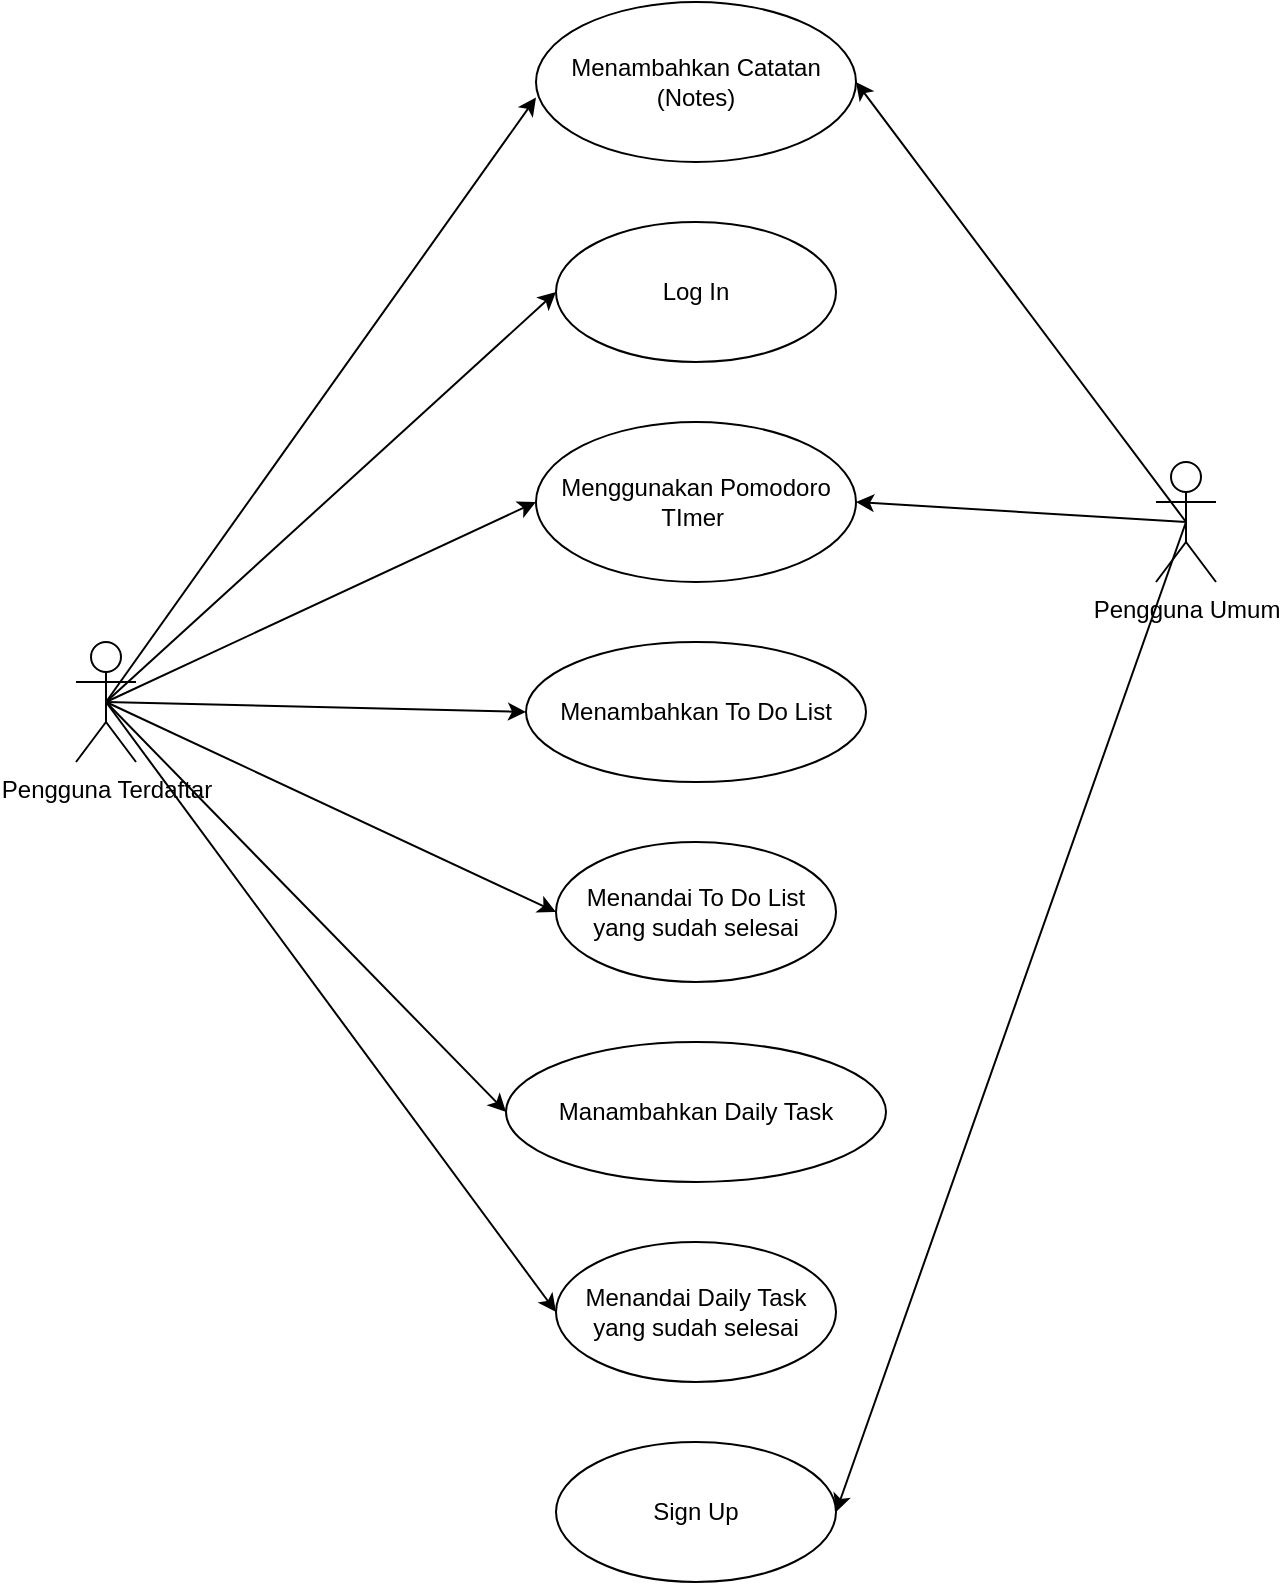 <mxfile version="21.7.4" type="github" pages="8">
  <diagram name="Use Case Diagram" id="CA8rXlLzBR1N75ngMTNw">
    <mxGraphModel dx="1400" dy="712" grid="1" gridSize="10" guides="1" tooltips="1" connect="1" arrows="1" fold="1" page="1" pageScale="1" pageWidth="850" pageHeight="1100" math="0" shadow="0">
      <root>
        <mxCell id="0" />
        <mxCell id="1" parent="0" />
        <mxCell id="46ojMaNhs_bDttrls1op-11" style="rounded=0;orthogonalLoop=1;jettySize=auto;html=1;exitX=0.5;exitY=0.5;exitDx=0;exitDy=0;exitPerimeter=0;entryX=0;entryY=0.597;entryDx=0;entryDy=0;entryPerimeter=0;" parent="1" source="WhOIRYd8Myi72qENVNbM-1" target="46ojMaNhs_bDttrls1op-10" edge="1">
          <mxGeometry relative="1" as="geometry" />
        </mxCell>
        <mxCell id="46ojMaNhs_bDttrls1op-12" style="edgeStyle=none;rounded=0;orthogonalLoop=1;jettySize=auto;html=1;exitX=0.5;exitY=0.5;exitDx=0;exitDy=0;exitPerimeter=0;entryX=0;entryY=0.5;entryDx=0;entryDy=0;" parent="1" source="WhOIRYd8Myi72qENVNbM-1" target="46ojMaNhs_bDttrls1op-3" edge="1">
          <mxGeometry relative="1" as="geometry" />
        </mxCell>
        <mxCell id="46ojMaNhs_bDttrls1op-13" style="edgeStyle=none;rounded=0;orthogonalLoop=1;jettySize=auto;html=1;exitX=0.5;exitY=0.5;exitDx=0;exitDy=0;exitPerimeter=0;entryX=0;entryY=0.5;entryDx=0;entryDy=0;" parent="1" source="WhOIRYd8Myi72qENVNbM-1" target="46ojMaNhs_bDttrls1op-5" edge="1">
          <mxGeometry relative="1" as="geometry" />
        </mxCell>
        <mxCell id="46ojMaNhs_bDttrls1op-14" style="edgeStyle=none;rounded=0;orthogonalLoop=1;jettySize=auto;html=1;exitX=0.5;exitY=0.5;exitDx=0;exitDy=0;exitPerimeter=0;entryX=0;entryY=0.5;entryDx=0;entryDy=0;" parent="1" source="WhOIRYd8Myi72qENVNbM-1" target="46ojMaNhs_bDttrls1op-6" edge="1">
          <mxGeometry relative="1" as="geometry" />
        </mxCell>
        <mxCell id="46ojMaNhs_bDttrls1op-15" style="edgeStyle=none;rounded=0;orthogonalLoop=1;jettySize=auto;html=1;exitX=0.5;exitY=0.5;exitDx=0;exitDy=0;exitPerimeter=0;entryX=0;entryY=0.5;entryDx=0;entryDy=0;" parent="1" source="WhOIRYd8Myi72qENVNbM-1" target="46ojMaNhs_bDttrls1op-7" edge="1">
          <mxGeometry relative="1" as="geometry" />
        </mxCell>
        <mxCell id="46ojMaNhs_bDttrls1op-16" style="edgeStyle=none;rounded=0;orthogonalLoop=1;jettySize=auto;html=1;exitX=0.5;exitY=0.5;exitDx=0;exitDy=0;exitPerimeter=0;entryX=0;entryY=0.5;entryDx=0;entryDy=0;" parent="1" source="WhOIRYd8Myi72qENVNbM-1" target="46ojMaNhs_bDttrls1op-8" edge="1">
          <mxGeometry relative="1" as="geometry" />
        </mxCell>
        <mxCell id="46ojMaNhs_bDttrls1op-17" style="edgeStyle=none;rounded=0;orthogonalLoop=1;jettySize=auto;html=1;exitX=0.5;exitY=0.5;exitDx=0;exitDy=0;exitPerimeter=0;entryX=0;entryY=0.5;entryDx=0;entryDy=0;" parent="1" source="WhOIRYd8Myi72qENVNbM-1" target="46ojMaNhs_bDttrls1op-9" edge="1">
          <mxGeometry relative="1" as="geometry" />
        </mxCell>
        <mxCell id="WhOIRYd8Myi72qENVNbM-1" value="Pengguna Terdaftar" style="shape=umlActor;verticalLabelPosition=bottom;verticalAlign=top;html=1;" parent="1" vertex="1">
          <mxGeometry x="140" y="390" width="30" height="60" as="geometry" />
        </mxCell>
        <mxCell id="46ojMaNhs_bDttrls1op-3" value="Log In" style="ellipse;whiteSpace=wrap;html=1;" parent="1" vertex="1">
          <mxGeometry x="380" y="180" width="140" height="70" as="geometry" />
        </mxCell>
        <mxCell id="46ojMaNhs_bDttrls1op-5" value="Menggunakan Pomodoro TImer&amp;nbsp;" style="ellipse;whiteSpace=wrap;html=1;" parent="1" vertex="1">
          <mxGeometry x="370" y="280" width="160" height="80" as="geometry" />
        </mxCell>
        <mxCell id="46ojMaNhs_bDttrls1op-6" value="Menambahkan To Do List" style="ellipse;whiteSpace=wrap;html=1;" parent="1" vertex="1">
          <mxGeometry x="365" y="390" width="170" height="70" as="geometry" />
        </mxCell>
        <mxCell id="46ojMaNhs_bDttrls1op-7" value="Menandai To Do List yang sudah selesai" style="ellipse;whiteSpace=wrap;html=1;" parent="1" vertex="1">
          <mxGeometry x="380" y="490" width="140" height="70" as="geometry" />
        </mxCell>
        <mxCell id="46ojMaNhs_bDttrls1op-8" value="Manambahkan Daily Task" style="ellipse;whiteSpace=wrap;html=1;" parent="1" vertex="1">
          <mxGeometry x="355" y="590" width="190" height="70" as="geometry" />
        </mxCell>
        <mxCell id="46ojMaNhs_bDttrls1op-9" value="Menandai Daily Task yang sudah selesai" style="ellipse;whiteSpace=wrap;html=1;" parent="1" vertex="1">
          <mxGeometry x="380" y="690" width="140" height="70" as="geometry" />
        </mxCell>
        <mxCell id="46ojMaNhs_bDttrls1op-10" value="Menambahkan Catatan (Notes)" style="ellipse;whiteSpace=wrap;html=1;" parent="1" vertex="1">
          <mxGeometry x="370" y="70" width="160" height="80" as="geometry" />
        </mxCell>
        <mxCell id="PasoQ2Tlaz0sQJsRziMK-1" style="edgeStyle=none;rounded=0;orthogonalLoop=1;jettySize=auto;html=1;exitX=0.5;exitY=0.5;exitDx=0;exitDy=0;exitPerimeter=0;entryX=1;entryY=0.5;entryDx=0;entryDy=0;" parent="1" source="46ojMaNhs_bDttrls1op-18" target="46ojMaNhs_bDttrls1op-10" edge="1">
          <mxGeometry relative="1" as="geometry" />
        </mxCell>
        <mxCell id="PasoQ2Tlaz0sQJsRziMK-2" style="edgeStyle=none;rounded=0;orthogonalLoop=1;jettySize=auto;html=1;exitX=0.5;exitY=0.5;exitDx=0;exitDy=0;exitPerimeter=0;entryX=1;entryY=0.5;entryDx=0;entryDy=0;" parent="1" source="46ojMaNhs_bDttrls1op-18" target="46ojMaNhs_bDttrls1op-5" edge="1">
          <mxGeometry relative="1" as="geometry" />
        </mxCell>
        <mxCell id="PasoQ2Tlaz0sQJsRziMK-4" style="edgeStyle=none;rounded=0;orthogonalLoop=1;jettySize=auto;html=1;exitX=0.5;exitY=0.5;exitDx=0;exitDy=0;exitPerimeter=0;entryX=1;entryY=0.5;entryDx=0;entryDy=0;" parent="1" source="46ojMaNhs_bDttrls1op-18" target="PasoQ2Tlaz0sQJsRziMK-3" edge="1">
          <mxGeometry relative="1" as="geometry" />
        </mxCell>
        <mxCell id="46ojMaNhs_bDttrls1op-18" value="Pengguna Umum" style="shape=umlActor;verticalLabelPosition=bottom;verticalAlign=top;html=1;" parent="1" vertex="1">
          <mxGeometry x="680" y="300" width="30" height="60" as="geometry" />
        </mxCell>
        <mxCell id="PasoQ2Tlaz0sQJsRziMK-3" value="Sign Up" style="ellipse;whiteSpace=wrap;html=1;" parent="1" vertex="1">
          <mxGeometry x="380" y="790" width="140" height="70" as="geometry" />
        </mxCell>
      </root>
    </mxGraphModel>
  </diagram>
  <diagram id="B8eUSBc0xksjE2IqFZsx" name="Log in activity">
    <mxGraphModel dx="880" dy="478" grid="1" gridSize="10" guides="1" tooltips="1" connect="1" arrows="1" fold="1" page="1" pageScale="1" pageWidth="1169" pageHeight="1654" math="0" shadow="0">
      <root>
        <mxCell id="0" />
        <mxCell id="1" parent="0" />
        <mxCell id="9n-KgHp3ZLZ8RtljM6KV-2" value="" style="ellipse;html=1;shape=startState;fillColor=#000000;strokeColor=#ff0000;" parent="1" vertex="1">
          <mxGeometry x="465" y="30" width="30" height="30" as="geometry" />
        </mxCell>
        <mxCell id="9n-KgHp3ZLZ8RtljM6KV-3" value="" style="edgeStyle=orthogonalEdgeStyle;html=1;verticalAlign=bottom;endArrow=open;endSize=8;strokeColor=#ff0000;rounded=0;" parent="1" source="9n-KgHp3ZLZ8RtljM6KV-2" edge="1">
          <mxGeometry relative="1" as="geometry">
            <mxPoint x="480" y="120" as="targetPoint" />
          </mxGeometry>
        </mxCell>
        <mxCell id="mEthhUMTS8AcM-unZ3Gr-1" value="User memasukan email dan password" style="rounded=1;whiteSpace=wrap;html=1;arcSize=40;fontColor=#000000;fillColor=#ffffc0;strokeColor=#ff0000;" parent="1" vertex="1">
          <mxGeometry x="420" y="130" width="120" height="40" as="geometry" />
        </mxCell>
        <mxCell id="mEthhUMTS8AcM-unZ3Gr-2" value="" style="edgeStyle=orthogonalEdgeStyle;html=1;verticalAlign=bottom;endArrow=open;endSize=8;strokeColor=#ff0000;rounded=0;" parent="1" source="mEthhUMTS8AcM-unZ3Gr-1" edge="1">
          <mxGeometry relative="1" as="geometry">
            <mxPoint x="480" y="230" as="targetPoint" />
          </mxGeometry>
        </mxCell>
        <mxCell id="mEthhUMTS8AcM-unZ3Gr-3" value="Email dan password sesuai" style="rhombus;whiteSpace=wrap;html=1;fontColor=#000000;fillColor=#ffffc0;strokeColor=#ff0000;fontSize=8;" parent="1" vertex="1">
          <mxGeometry x="420" y="230" width="120" height="70" as="geometry" />
        </mxCell>
        <mxCell id="mEthhUMTS8AcM-unZ3Gr-4" value="no" style="edgeStyle=orthogonalEdgeStyle;html=1;align=left;verticalAlign=bottom;endArrow=open;endSize=8;strokeColor=#ff0000;rounded=0;" parent="1" source="mEthhUMTS8AcM-unZ3Gr-3" edge="1">
          <mxGeometry x="-1" relative="1" as="geometry">
            <mxPoint x="640" y="265" as="targetPoint" />
          </mxGeometry>
        </mxCell>
        <mxCell id="mEthhUMTS8AcM-unZ3Gr-5" value="yes" style="edgeStyle=orthogonalEdgeStyle;html=1;align=left;verticalAlign=top;endArrow=open;endSize=8;strokeColor=#ff0000;rounded=0;" parent="1" source="mEthhUMTS8AcM-unZ3Gr-3" edge="1">
          <mxGeometry x="-1" relative="1" as="geometry">
            <mxPoint x="480" y="350" as="targetPoint" />
          </mxGeometry>
        </mxCell>
        <mxCell id="mEthhUMTS8AcM-unZ3Gr-6" value="Melanjutkan ke halaman utama aplikasi" style="rounded=1;whiteSpace=wrap;html=1;arcSize=40;fontColor=#000000;fillColor=#ffffc0;strokeColor=#ff0000;" parent="1" vertex="1">
          <mxGeometry x="420" y="350" width="120" height="50" as="geometry" />
        </mxCell>
        <mxCell id="mEthhUMTS8AcM-unZ3Gr-7" value="" style="edgeStyle=orthogonalEdgeStyle;html=1;verticalAlign=bottom;endArrow=open;endSize=8;strokeColor=#ff0000;rounded=0;" parent="1" source="mEthhUMTS8AcM-unZ3Gr-6" edge="1">
          <mxGeometry relative="1" as="geometry">
            <mxPoint x="480" y="460" as="targetPoint" />
          </mxGeometry>
        </mxCell>
        <mxCell id="mEthhUMTS8AcM-unZ3Gr-10" style="edgeStyle=orthogonalEdgeStyle;rounded=0;orthogonalLoop=1;jettySize=auto;html=1;entryX=1;entryY=0.5;entryDx=0;entryDy=0;fontColor=#FF3333;strokeColor=#FF3333;" parent="1" source="mEthhUMTS8AcM-unZ3Gr-8" target="mEthhUMTS8AcM-unZ3Gr-1" edge="1">
          <mxGeometry relative="1" as="geometry">
            <Array as="points">
              <mxPoint x="700" y="150" />
            </Array>
          </mxGeometry>
        </mxCell>
        <mxCell id="mEthhUMTS8AcM-unZ3Gr-8" value="Peringatan email/password salah" style="rounded=1;whiteSpace=wrap;html=1;arcSize=40;fontColor=#000000;fillColor=#ffffc0;strokeColor=#ff0000;" parent="1" vertex="1">
          <mxGeometry x="640" y="250" width="120" height="40" as="geometry" />
        </mxCell>
        <mxCell id="mEthhUMTS8AcM-unZ3Gr-11" value="" style="ellipse;html=1;shape=endState;fillColor=#000000;strokeColor=#ff0000;" parent="1" vertex="1">
          <mxGeometry x="465" y="460" width="30" height="30" as="geometry" />
        </mxCell>
      </root>
    </mxGraphModel>
  </diagram>
  <diagram id="S6cJuykVZ7WZbfpyEAot" name="Sign up activity">
    <mxGraphModel grid="1" page="1" gridSize="10" guides="1" tooltips="1" connect="1" arrows="1" fold="1" pageScale="1" pageWidth="850" pageHeight="1100" math="0" shadow="0">
      <root>
        <mxCell id="0" />
        <mxCell id="1" parent="0" />
        <mxCell id="FPXTR80lJFEM-YapJZ1P-3" style="edgeStyle=orthogonalEdgeStyle;rounded=0;orthogonalLoop=1;jettySize=auto;html=1;entryX=0.498;entryY=-0.057;entryDx=0;entryDy=0;entryPerimeter=0;strokeColor=#FF3333;" parent="1" source="UuWn1y56LVak5Y9cj0hP-1" target="UuWn1y56LVak5Y9cj0hP-3" edge="1">
          <mxGeometry relative="1" as="geometry" />
        </mxCell>
        <mxCell id="UuWn1y56LVak5Y9cj0hP-1" value="" style="ellipse;html=1;shape=startState;fillColor=#000000;strokeColor=#ff0000;" parent="1" vertex="1">
          <mxGeometry x="325" y="30" width="30" height="30" as="geometry" />
        </mxCell>
        <mxCell id="UuWn1y56LVak5Y9cj0hP-3" value="User memasukan nama, email dan membuat password" style="rounded=1;whiteSpace=wrap;html=1;arcSize=40;fontColor=#000000;fillColor=#ffffc0;strokeColor=#ff0000;" parent="1" vertex="1">
          <mxGeometry x="280" y="120" width="120" height="50" as="geometry" />
        </mxCell>
        <mxCell id="UuWn1y56LVak5Y9cj0hP-4" value="" style="edgeStyle=orthogonalEdgeStyle;html=1;verticalAlign=bottom;endArrow=open;endSize=8;strokeColor=#ff0000;rounded=0;" parent="1" source="UuWn1y56LVak5Y9cj0hP-3" edge="1">
          <mxGeometry relative="1" as="geometry">
            <mxPoint x="340" y="220" as="targetPoint" />
          </mxGeometry>
        </mxCell>
        <mxCell id="UuWn1y56LVak5Y9cj0hP-12" value="" style="ellipse;html=1;shape=endState;fillColor=#000000;strokeColor=#ff0000;" parent="1" vertex="1">
          <mxGeometry x="325" y="530" width="30" height="30" as="geometry" />
        </mxCell>
        <mxCell id="8dzGQqZicJsaZpUDtyQf-1" value="User memasukan ulang password" style="rounded=1;whiteSpace=wrap;html=1;arcSize=40;fontColor=#000000;fillColor=#ffffc0;strokeColor=#ff0000;" parent="1" vertex="1">
          <mxGeometry x="280" y="220" width="120" height="50" as="geometry" />
        </mxCell>
        <mxCell id="8dzGQqZicJsaZpUDtyQf-2" value="" style="edgeStyle=orthogonalEdgeStyle;html=1;verticalAlign=bottom;endArrow=open;endSize=8;strokeColor=#ff0000;rounded=0;" parent="1" source="8dzGQqZicJsaZpUDtyQf-1" edge="1">
          <mxGeometry relative="1" as="geometry">
            <mxPoint x="340" y="330" as="targetPoint" />
          </mxGeometry>
        </mxCell>
        <mxCell id="8dzGQqZicJsaZpUDtyQf-3" value="Password sudah sesuai" style="rhombus;whiteSpace=wrap;html=1;fontColor=#000000;fillColor=#ffffc0;strokeColor=#ff0000;verticalAlign=middle;" parent="1" vertex="1">
          <mxGeometry x="280" y="300" width="120" height="100" as="geometry" />
        </mxCell>
        <mxCell id="8dzGQqZicJsaZpUDtyQf-4" value="no" style="edgeStyle=orthogonalEdgeStyle;html=1;align=left;verticalAlign=bottom;endArrow=open;endSize=8;strokeColor=#ff0000;rounded=0;" parent="1" source="8dzGQqZicJsaZpUDtyQf-3" edge="1">
          <mxGeometry x="-1" relative="1" as="geometry">
            <mxPoint x="460" y="350" as="targetPoint" />
          </mxGeometry>
        </mxCell>
        <mxCell id="8dzGQqZicJsaZpUDtyQf-5" value="yes" style="edgeStyle=orthogonalEdgeStyle;html=1;align=left;verticalAlign=top;endArrow=open;endSize=8;strokeColor=#ff0000;rounded=0;" parent="1" source="8dzGQqZicJsaZpUDtyQf-3" edge="1">
          <mxGeometry x="-1" relative="1" as="geometry">
            <mxPoint x="340" y="440" as="targetPoint" />
          </mxGeometry>
        </mxCell>
        <mxCell id="qSpbmsfnMOOfgXmbesZN-1" style="edgeStyle=orthogonalEdgeStyle;rounded=0;orthogonalLoop=1;jettySize=auto;html=1;entryX=1;entryY=0.5;entryDx=0;entryDy=0;strokeColor=#FF3333;" parent="1" source="8dzGQqZicJsaZpUDtyQf-6" target="8dzGQqZicJsaZpUDtyQf-1" edge="1">
          <mxGeometry relative="1" as="geometry">
            <Array as="points">
              <mxPoint x="520" y="245" />
            </Array>
          </mxGeometry>
        </mxCell>
        <mxCell id="8dzGQqZicJsaZpUDtyQf-6" value="Peringatan password tidak sama&amp;nbsp;" style="rounded=1;whiteSpace=wrap;html=1;arcSize=40;fontColor=#000000;fillColor=#ffffc0;strokeColor=#ff0000;" parent="1" vertex="1">
          <mxGeometry x="460" y="330" width="120" height="40" as="geometry" />
        </mxCell>
        <mxCell id="FPXTR80lJFEM-YapJZ1P-2" style="edgeStyle=orthogonalEdgeStyle;rounded=0;orthogonalLoop=1;jettySize=auto;html=1;" parent="1" source="FPXTR80lJFEM-YapJZ1P-1" target="UuWn1y56LVak5Y9cj0hP-12" edge="1">
          <mxGeometry relative="1" as="geometry" />
        </mxCell>
        <mxCell id="FPXTR80lJFEM-YapJZ1P-1" value="Melanjutkan ke halaman utama aplikasi" style="rounded=1;whiteSpace=wrap;html=1;arcSize=40;fontColor=#000000;fillColor=#ffffc0;strokeColor=#ff0000;" parent="1" vertex="1">
          <mxGeometry x="280" y="440" width="120" height="50" as="geometry" />
        </mxCell>
      </root>
    </mxGraphModel>
  </diagram>
  <diagram id="hyXHhY9GoWJktAN3YJ9d" name="Add notes activity">
    <mxGraphModel dx="1050" dy="534" grid="1" gridSize="10" guides="1" tooltips="1" connect="1" arrows="1" fold="1" page="1" pageScale="1" pageWidth="850" pageHeight="1100" math="0" shadow="0">
      <root>
        <mxCell id="0" />
        <mxCell id="1" parent="0" />
        <mxCell id="Z9iC30pbKvIrrZbx7GOc-1" value="" style="ellipse;html=1;shape=startState;fillColor=#000000;strokeColor=#ff0000;" vertex="1" parent="1">
          <mxGeometry x="425" y="30" width="30" height="30" as="geometry" />
        </mxCell>
        <mxCell id="Z9iC30pbKvIrrZbx7GOc-2" value="" style="edgeStyle=orthogonalEdgeStyle;html=1;verticalAlign=bottom;endArrow=open;endSize=8;strokeColor=#ff0000;rounded=0;" edge="1" source="Z9iC30pbKvIrrZbx7GOc-1" parent="1">
          <mxGeometry relative="1" as="geometry">
            <mxPoint x="440" y="120" as="targetPoint" />
          </mxGeometry>
        </mxCell>
        <mxCell id="Z9iC30pbKvIrrZbx7GOc-3" value="User menambahkan note&amp;nbsp;" style="rounded=1;whiteSpace=wrap;html=1;arcSize=40;fontColor=#000000;fillColor=#ffffc0;strokeColor=#ff0000;" vertex="1" parent="1">
          <mxGeometry x="380" y="120" width="120" height="40" as="geometry" />
        </mxCell>
        <mxCell id="Z9iC30pbKvIrrZbx7GOc-4" value="" style="edgeStyle=orthogonalEdgeStyle;html=1;verticalAlign=bottom;endArrow=open;endSize=8;strokeColor=#ff0000;rounded=0;" edge="1" source="Z9iC30pbKvIrrZbx7GOc-3" parent="1">
          <mxGeometry relative="1" as="geometry">
            <mxPoint x="440" y="220" as="targetPoint" />
          </mxGeometry>
        </mxCell>
        <mxCell id="T-BHMzaD0erEU3Z8128r-1" value="User menulis di dalam note" style="rounded=1;whiteSpace=wrap;html=1;arcSize=40;fontColor=#000000;fillColor=#ffffc0;strokeColor=#ff0000;" vertex="1" parent="1">
          <mxGeometry x="380" y="220" width="120" height="40" as="geometry" />
        </mxCell>
        <mxCell id="T-BHMzaD0erEU3Z8128r-2" value="" style="edgeStyle=orthogonalEdgeStyle;html=1;verticalAlign=bottom;endArrow=open;endSize=8;strokeColor=#ff0000;rounded=0;" edge="1" source="T-BHMzaD0erEU3Z8128r-1" parent="1">
          <mxGeometry relative="1" as="geometry">
            <mxPoint x="440" y="320" as="targetPoint" />
          </mxGeometry>
        </mxCell>
        <mxCell id="bCGf7uJsNpBkZZKTzSVM-1" value="Review note apakah sudah sesuai" style="rhombus;whiteSpace=wrap;html=1;fontColor=#000000;fillColor=#ffffc0;strokeColor=#ff0000;" vertex="1" parent="1">
          <mxGeometry x="385" y="300" width="110" height="100" as="geometry" />
        </mxCell>
        <mxCell id="bCGf7uJsNpBkZZKTzSVM-2" value="no" style="edgeStyle=orthogonalEdgeStyle;html=1;align=left;verticalAlign=bottom;endArrow=open;endSize=8;strokeColor=#ff0000;rounded=0;" edge="1" source="bCGf7uJsNpBkZZKTzSVM-1" parent="1">
          <mxGeometry x="-0.414" relative="1" as="geometry">
            <mxPoint x="580" y="350" as="targetPoint" />
            <mxPoint as="offset" />
          </mxGeometry>
        </mxCell>
        <mxCell id="bCGf7uJsNpBkZZKTzSVM-3" value="yes" style="edgeStyle=orthogonalEdgeStyle;html=1;align=left;verticalAlign=top;endArrow=open;endSize=8;strokeColor=#ff0000;rounded=0;" edge="1" source="bCGf7uJsNpBkZZKTzSVM-1" parent="1">
          <mxGeometry x="-1" relative="1" as="geometry">
            <mxPoint x="440" y="450" as="targetPoint" />
          </mxGeometry>
        </mxCell>
        <mxCell id="bCGf7uJsNpBkZZKTzSVM-6" value="Apakah ingin mengedit" style="rhombus;whiteSpace=wrap;html=1;fontColor=#000000;fillColor=#ffffc0;strokeColor=#ff0000;" vertex="1" parent="1">
          <mxGeometry x="580" y="315" width="100" height="70" as="geometry" />
        </mxCell>
        <mxCell id="bCGf7uJsNpBkZZKTzSVM-7" value="no" style="edgeStyle=orthogonalEdgeStyle;html=1;align=left;verticalAlign=bottom;endArrow=open;endSize=8;strokeColor=#ff0000;rounded=0;" edge="1" source="bCGf7uJsNpBkZZKTzSVM-6" parent="1" target="bCGf7uJsNpBkZZKTzSVM-9">
          <mxGeometry x="-0.333" relative="1" as="geometry">
            <mxPoint x="760" y="350" as="targetPoint" />
            <mxPoint as="offset" />
          </mxGeometry>
        </mxCell>
        <mxCell id="bCGf7uJsNpBkZZKTzSVM-8" value="yes" style="edgeStyle=orthogonalEdgeStyle;html=1;align=left;verticalAlign=top;endArrow=open;endSize=8;strokeColor=#ff0000;rounded=0;entryX=1;entryY=0.5;entryDx=0;entryDy=0;exitX=0.5;exitY=0;exitDx=0;exitDy=0;" edge="1" source="bCGf7uJsNpBkZZKTzSVM-6" parent="1" target="T-BHMzaD0erEU3Z8128r-1">
          <mxGeometry x="-0.756" relative="1" as="geometry">
            <mxPoint x="620" y="430" as="targetPoint" />
            <mxPoint as="offset" />
          </mxGeometry>
        </mxCell>
        <mxCell id="bCGf7uJsNpBkZZKTzSVM-9" value="Hapus note" style="rounded=1;whiteSpace=wrap;html=1;arcSize=40;fontColor=#000000;fillColor=#ffffc0;strokeColor=#ff0000;" vertex="1" parent="1">
          <mxGeometry x="570" y="430" width="120" height="40" as="geometry" />
        </mxCell>
        <mxCell id="bCGf7uJsNpBkZZKTzSVM-10" value="" style="edgeStyle=orthogonalEdgeStyle;html=1;verticalAlign=bottom;endArrow=open;endSize=8;strokeColor=#ff0000;rounded=0;entryX=1;entryY=0.5;entryDx=0;entryDy=0;" edge="1" source="bCGf7uJsNpBkZZKTzSVM-9" parent="1" target="bCGf7uJsNpBkZZKTzSVM-11">
          <mxGeometry relative="1" as="geometry">
            <mxPoint x="630" y="530" as="targetPoint" />
            <Array as="points">
              <mxPoint x="630" y="545" />
            </Array>
          </mxGeometry>
        </mxCell>
        <mxCell id="bCGf7uJsNpBkZZKTzSVM-11" value="" style="ellipse;html=1;shape=endState;fillColor=#000000;strokeColor=#ff0000;" vertex="1" parent="1">
          <mxGeometry x="425" y="530" width="30" height="30" as="geometry" />
        </mxCell>
        <mxCell id="bCGf7uJsNpBkZZKTzSVM-14" style="edgeStyle=orthogonalEdgeStyle;rounded=0;orthogonalLoop=1;jettySize=auto;html=1;entryX=0.5;entryY=0;entryDx=0;entryDy=0;strokeColor=#FF3333;" edge="1" parent="1" source="bCGf7uJsNpBkZZKTzSVM-12" target="bCGf7uJsNpBkZZKTzSVM-11">
          <mxGeometry relative="1" as="geometry" />
        </mxCell>
        <mxCell id="bCGf7uJsNpBkZZKTzSVM-12" value="Simpan" style="rounded=1;whiteSpace=wrap;html=1;arcSize=40;fontColor=#000000;fillColor=#ffffc0;strokeColor=#ff0000;" vertex="1" parent="1">
          <mxGeometry x="380" y="450" width="120" height="40" as="geometry" />
        </mxCell>
      </root>
    </mxGraphModel>
  </diagram>
  <diagram id="IOV9zYZ07zmaDdlkeaDf" name="Use pomodoro timer activity">
    <mxGraphModel dx="1956" dy="1062" grid="1" gridSize="10" guides="1" tooltips="1" connect="1" arrows="1" fold="1" page="1" pageScale="1" pageWidth="850" pageHeight="1100" math="0" shadow="0">
      <root>
        <mxCell id="0" />
        <mxCell id="1" parent="0" />
        <mxCell id="DmQFhtlSXlNltesIuWlA-1" value="" style="ellipse;html=1;shape=startState;fillColor=#000000;strokeColor=#ff0000;" vertex="1" parent="1">
          <mxGeometry x="390" y="50" width="30" height="30" as="geometry" />
        </mxCell>
        <mxCell id="DmQFhtlSXlNltesIuWlA-2" value="" style="edgeStyle=orthogonalEdgeStyle;html=1;verticalAlign=bottom;endArrow=open;endSize=8;strokeColor=#ff0000;rounded=0;" edge="1" parent="1" source="DmQFhtlSXlNltesIuWlA-1" target="DmQFhtlSXlNltesIuWlA-3">
          <mxGeometry relative="1" as="geometry">
            <mxPoint x="405" y="140" as="targetPoint" />
          </mxGeometry>
        </mxCell>
        <mxCell id="DmQFhtlSXlNltesIuWlA-3" value="Pengguna memilih tipe tahapan pomodoro" style="rounded=1;whiteSpace=wrap;html=1;arcSize=40;fontColor=#000000;fillColor=#ffffc0;strokeColor=#ff0000;" vertex="1" parent="1">
          <mxGeometry x="322.5" y="140" width="165" height="40" as="geometry" />
        </mxCell>
        <mxCell id="DmQFhtlSXlNltesIuWlA-4" value="" style="edgeStyle=orthogonalEdgeStyle;html=1;verticalAlign=bottom;endArrow=open;endSize=8;strokeColor=#ff0000;rounded=0;" edge="1" parent="1" source="DmQFhtlSXlNltesIuWlA-3" target="DmQFhtlSXlNltesIuWlA-5">
          <mxGeometry relative="1" as="geometry">
            <mxPoint x="405" y="240" as="targetPoint" />
          </mxGeometry>
        </mxCell>
        <mxCell id="DmQFhtlSXlNltesIuWlA-5" value="Pomodoro 25 menit" style="rhombus;whiteSpace=wrap;html=1;fontColor=#000000;fillColor=#ffffc0;strokeColor=#ff0000;" vertex="1" parent="1">
          <mxGeometry x="285" y="250" width="240" height="120" as="geometry" />
        </mxCell>
        <mxCell id="DmQFhtlSXlNltesIuWlA-6" value="no" style="edgeStyle=orthogonalEdgeStyle;html=1;align=left;verticalAlign=bottom;endArrow=open;endSize=8;strokeColor=#ff0000;rounded=0;" edge="1" parent="1" source="DmQFhtlSXlNltesIuWlA-5">
          <mxGeometry x="-1" relative="1" as="geometry">
            <mxPoint x="630" y="310" as="targetPoint" />
            <Array as="points">
              <mxPoint x="580" y="310" />
              <mxPoint x="580" y="310" />
            </Array>
          </mxGeometry>
        </mxCell>
        <mxCell id="DmQFhtlSXlNltesIuWlA-7" value="yes" style="edgeStyle=orthogonalEdgeStyle;html=1;align=left;verticalAlign=top;endArrow=open;endSize=8;strokeColor=#ff0000;rounded=0;" edge="1" parent="1" source="DmQFhtlSXlNltesIuWlA-5" target="TXIb9yVHiPagNqQ_BWrj-5">
          <mxGeometry x="-1" relative="1" as="geometry">
            <mxPoint x="405" y="410" as="targetPoint" />
          </mxGeometry>
        </mxCell>
        <mxCell id="TXIb9yVHiPagNqQ_BWrj-5" value="Menambahkan Task yang ingin dikerjakan" style="rounded=1;whiteSpace=wrap;html=1;arcSize=40;fontColor=#000000;fillColor=#ffffc0;strokeColor=#ff0000;" vertex="1" parent="1">
          <mxGeometry x="327.5" y="410" width="155" height="40" as="geometry" />
        </mxCell>
        <mxCell id="TXIb9yVHiPagNqQ_BWrj-6" value="" style="edgeStyle=orthogonalEdgeStyle;html=1;verticalAlign=bottom;endArrow=open;endSize=8;strokeColor=#ff0000;rounded=0;entryX=0.5;entryY=0;entryDx=0;entryDy=0;" edge="1" source="TXIb9yVHiPagNqQ_BWrj-5" parent="1" target="TXIb9yVHiPagNqQ_BWrj-7">
          <mxGeometry relative="1" as="geometry">
            <mxPoint x="405" y="510" as="targetPoint" />
          </mxGeometry>
        </mxCell>
        <mxCell id="TXIb9yVHiPagNqQ_BWrj-7" value="Memilih Task dari To Do List yang sudah ada" style="rhombus;whiteSpace=wrap;html=1;fontColor=#000000;fillColor=#ffffc0;strokeColor=#ff0000;" vertex="1" parent="1">
          <mxGeometry x="310" y="500" width="190" height="80" as="geometry" />
        </mxCell>
        <mxCell id="TXIb9yVHiPagNqQ_BWrj-8" value="no" style="edgeStyle=orthogonalEdgeStyle;html=1;align=left;verticalAlign=bottom;endArrow=open;endSize=8;strokeColor=#ff0000;rounded=0;entryX=0.043;entryY=0.496;entryDx=0;entryDy=0;entryPerimeter=0;" edge="1" source="TXIb9yVHiPagNqQ_BWrj-7" parent="1" target="TXIb9yVHiPagNqQ_BWrj-13">
          <mxGeometry x="-1" relative="1" as="geometry">
            <mxPoint x="580" y="540" as="targetPoint" />
          </mxGeometry>
        </mxCell>
        <mxCell id="TXIb9yVHiPagNqQ_BWrj-9" value="yes" style="edgeStyle=orthogonalEdgeStyle;html=1;align=left;verticalAlign=top;endArrow=open;endSize=8;strokeColor=#ff0000;rounded=0;" edge="1" source="TXIb9yVHiPagNqQ_BWrj-7" parent="1" target="TXIb9yVHiPagNqQ_BWrj-19">
          <mxGeometry x="-1" relative="1" as="geometry">
            <mxPoint x="405" y="670" as="targetPoint" />
          </mxGeometry>
        </mxCell>
        <mxCell id="TXIb9yVHiPagNqQ_BWrj-13" value="Menambahkan task baru (impromtu)" style="rhombus;whiteSpace=wrap;html=1;fontColor=#000000;fillColor=#ffffc0;strokeColor=#ff0000;" vertex="1" parent="1">
          <mxGeometry x="580" y="500" width="190" height="80" as="geometry" />
        </mxCell>
        <mxCell id="TXIb9yVHiPagNqQ_BWrj-14" value="no" style="edgeStyle=orthogonalEdgeStyle;html=1;align=left;verticalAlign=bottom;endArrow=open;endSize=8;strokeColor=#ff0000;rounded=0;entryX=1;entryY=0.5;entryDx=0;entryDy=0;" edge="1" parent="1" source="TXIb9yVHiPagNqQ_BWrj-13" target="TXIb9yVHiPagNqQ_BWrj-19">
          <mxGeometry x="-1" relative="1" as="geometry">
            <mxPoint x="830" y="650" as="targetPoint" />
            <Array as="points">
              <mxPoint x="830" y="540" />
              <mxPoint x="830" y="690" />
            </Array>
          </mxGeometry>
        </mxCell>
        <mxCell id="TXIb9yVHiPagNqQ_BWrj-15" value="yes" style="edgeStyle=orthogonalEdgeStyle;html=1;align=left;verticalAlign=top;endArrow=open;endSize=8;strokeColor=#ff0000;rounded=0;entryX=1;entryY=0.5;entryDx=0;entryDy=0;" edge="1" parent="1" source="TXIb9yVHiPagNqQ_BWrj-13" target="TXIb9yVHiPagNqQ_BWrj-19">
          <mxGeometry x="-1" relative="1" as="geometry">
            <mxPoint x="675" y="670" as="targetPoint" />
            <Array as="points">
              <mxPoint x="675" y="690" />
            </Array>
          </mxGeometry>
        </mxCell>
        <mxCell id="TXIb9yVHiPagNqQ_BWrj-19" value="Memulai sesi Pomodoro" style="rounded=1;whiteSpace=wrap;html=1;arcSize=40;fontColor=#000000;fillColor=#ffffc0;strokeColor=#ff0000;" vertex="1" parent="1">
          <mxGeometry x="345" y="670" width="120" height="40" as="geometry" />
        </mxCell>
        <mxCell id="TXIb9yVHiPagNqQ_BWrj-20" value="" style="edgeStyle=orthogonalEdgeStyle;html=1;verticalAlign=bottom;endArrow=open;endSize=8;strokeColor=#ff0000;rounded=0;" edge="1" source="TXIb9yVHiPagNqQ_BWrj-19" parent="1">
          <mxGeometry relative="1" as="geometry">
            <mxPoint x="405" y="770" as="targetPoint" />
          </mxGeometry>
        </mxCell>
        <mxCell id="TXIb9yVHiPagNqQ_BWrj-21" value="Apakah Task sudah selesai?" style="rhombus;whiteSpace=wrap;html=1;fontColor=#000000;fillColor=#ffffc0;strokeColor=#ff0000;" vertex="1" parent="1">
          <mxGeometry x="320" y="780" width="130" height="60" as="geometry" />
        </mxCell>
        <mxCell id="TXIb9yVHiPagNqQ_BWrj-22" value="no" style="edgeStyle=orthogonalEdgeStyle;html=1;align=left;verticalAlign=bottom;endArrow=open;endSize=8;strokeColor=#ff0000;rounded=0;" edge="1" source="TXIb9yVHiPagNqQ_BWrj-21" parent="1">
          <mxGeometry x="-1" relative="1" as="geometry">
            <mxPoint x="550" y="800" as="targetPoint" />
          </mxGeometry>
        </mxCell>
        <mxCell id="TXIb9yVHiPagNqQ_BWrj-23" value="yes" style="edgeStyle=orthogonalEdgeStyle;html=1;align=left;verticalAlign=top;endArrow=open;endSize=8;strokeColor=#ff0000;rounded=0;" edge="1" source="TXIb9yVHiPagNqQ_BWrj-21" parent="1">
          <mxGeometry x="-1" relative="1" as="geometry">
            <mxPoint x="410" y="880" as="targetPoint" />
          </mxGeometry>
        </mxCell>
        <mxCell id="TXIb9yVHiPagNqQ_BWrj-29" value="" style="edgeStyle=orthogonalEdgeStyle;rounded=0;orthogonalLoop=1;jettySize=auto;html=1;fillColor=#f8cecc;strokeColor=#b85450;entryX=0;entryY=0.5;entryDx=0;entryDy=0;" edge="1" parent="1" source="TXIb9yVHiPagNqQ_BWrj-24" target="TXIb9yVHiPagNqQ_BWrj-30">
          <mxGeometry relative="1" as="geometry">
            <mxPoint x="880" y="310" as="targetPoint" />
          </mxGeometry>
        </mxCell>
        <mxCell id="TXIb9yVHiPagNqQ_BWrj-24" value="Memulai tahapan Short Break 5 menit atau Long Break 15 menit" style="rounded=1;whiteSpace=wrap;html=1;arcSize=40;fontColor=#000000;fillColor=#ffffc0;strokeColor=#ff0000;" vertex="1" parent="1">
          <mxGeometry x="630" y="290" width="190" height="40" as="geometry" />
        </mxCell>
        <mxCell id="TXIb9yVHiPagNqQ_BWrj-30" value="Hentikan timer" style="rhombus;whiteSpace=wrap;html=1;fontColor=#000000;fillColor=#ffffc0;strokeColor=#ff0000;" vertex="1" parent="1">
          <mxGeometry x="890" y="275" width="130" height="70" as="geometry" />
        </mxCell>
        <mxCell id="TXIb9yVHiPagNqQ_BWrj-31" value="no" style="edgeStyle=orthogonalEdgeStyle;html=1;align=left;verticalAlign=bottom;endArrow=open;endSize=8;strokeColor=#ff0000;rounded=0;" edge="1" source="TXIb9yVHiPagNqQ_BWrj-30" parent="1">
          <mxGeometry x="-1" relative="1" as="geometry">
            <mxPoint x="955" y="500" as="targetPoint" />
          </mxGeometry>
        </mxCell>
        <mxCell id="TXIb9yVHiPagNqQ_BWrj-32" value="yes" style="edgeStyle=orthogonalEdgeStyle;html=1;align=left;verticalAlign=top;endArrow=open;endSize=8;strokeColor=#ff0000;rounded=0;entryX=1;entryY=0.5;entryDx=0;entryDy=0;" edge="1" source="TXIb9yVHiPagNqQ_BWrj-30" parent="1" target="DmQFhtlSXlNltesIuWlA-3">
          <mxGeometry x="-1" relative="1" as="geometry">
            <mxPoint x="955" y="490" as="targetPoint" />
            <Array as="points">
              <mxPoint x="955" y="160" />
            </Array>
          </mxGeometry>
        </mxCell>
      </root>
    </mxGraphModel>
  </diagram>
  <diagram id="_5DqreAAuAfWlHYYCvGS" name="Add to do list">
    <mxGraphModel grid="1" page="1" gridSize="10" guides="1" tooltips="1" connect="1" arrows="1" fold="1" pageScale="1" pageWidth="850" pageHeight="1100" math="0" shadow="0">
      <root>
        <mxCell id="0" />
        <mxCell id="1" parent="0" />
        <mxCell id="_UfCglb3Ex4nymp8Ln4t-1" value="" style="ellipse;html=1;shape=startState;fillColor=#000000;strokeColor=#ff0000;" vertex="1" parent="1">
          <mxGeometry x="385" y="60" width="30" height="30" as="geometry" />
        </mxCell>
        <mxCell id="_UfCglb3Ex4nymp8Ln4t-2" value="" style="edgeStyle=orthogonalEdgeStyle;html=1;verticalAlign=bottom;endArrow=open;endSize=8;strokeColor=#ff0000;rounded=0;entryX=0.5;entryY=0;entryDx=0;entryDy=0;" edge="1" parent="1" source="_UfCglb3Ex4nymp8Ln4t-1" target="_UfCglb3Ex4nymp8Ln4t-3">
          <mxGeometry relative="1" as="geometry">
            <mxPoint x="400" y="100" as="targetPoint" />
          </mxGeometry>
        </mxCell>
        <mxCell id="_UfCglb3Ex4nymp8Ln4t-3" value="User menekan tombol untuk add to do list" style="rounded=1;whiteSpace=wrap;html=1;arcSize=40;fontColor=#000000;fillColor=#ffffc0;strokeColor=#ff0000;" vertex="1" parent="1">
          <mxGeometry x="340" y="140" width="120" height="40" as="geometry" />
        </mxCell>
        <mxCell id="_UfCglb3Ex4nymp8Ln4t-4" value="" style="edgeStyle=orthogonalEdgeStyle;html=1;verticalAlign=bottom;endArrow=open;endSize=8;strokeColor=#ff0000;rounded=0;entryX=0.5;entryY=0;entryDx=0;entryDy=0;" edge="1" parent="1" source="_UfCglb3Ex4nymp8Ln4t-3" target="3k3D_vmwwotIswxobcvC-1">
          <mxGeometry relative="1" as="geometry">
            <mxPoint x="400" y="210" as="targetPoint" />
          </mxGeometry>
        </mxCell>
        <mxCell id="_UfCglb3Ex4nymp8Ln4t-5" value="User mengisi nama to do list, tanggal, jam, durasi" style="rounded=1;whiteSpace=wrap;html=1;arcSize=40;fontColor=#000000;fillColor=#ffffc0;strokeColor=#ff0000;" vertex="1" parent="1">
          <mxGeometry x="327.5" y="470" width="145" height="48.33" as="geometry" />
        </mxCell>
        <mxCell id="_UfCglb3Ex4nymp8Ln4t-6" value="" style="edgeStyle=orthogonalEdgeStyle;html=1;verticalAlign=bottom;endArrow=open;endSize=8;strokeColor=#ff0000;rounded=0;entryX=0.25;entryY=0;entryDx=0;entryDy=0;exitX=0.5;exitY=1;exitDx=0;exitDy=0;" edge="1" parent="1" source="_UfCglb3Ex4nymp8Ln4t-5" target="TlTO7OwCTQx96kUxAnDH-5">
          <mxGeometry relative="1" as="geometry">
            <mxPoint x="400" y="510" as="targetPoint" />
            <mxPoint x="400" y="520" as="sourcePoint" />
            <Array as="points">
              <mxPoint x="400" y="620" />
              <mxPoint x="455" y="620" />
            </Array>
          </mxGeometry>
        </mxCell>
        <mxCell id="3k3D_vmwwotIswxobcvC-1" value="User memilih untuk menambah sebagai project atau single task" style="rounded=1;whiteSpace=wrap;html=1;arcSize=40;fontColor=#000000;fillColor=#ffffc0;strokeColor=#ff0000;" vertex="1" parent="1">
          <mxGeometry x="322.5" y="220" width="155" height="51.67" as="geometry" />
        </mxCell>
        <mxCell id="3k3D_vmwwotIswxobcvC-2" value="" style="edgeStyle=orthogonalEdgeStyle;html=1;verticalAlign=bottom;endArrow=open;endSize=8;strokeColor=#ff0000;rounded=0;" edge="1" parent="1" source="3k3D_vmwwotIswxobcvC-1">
          <mxGeometry relative="1" as="geometry">
            <mxPoint x="400" y="310" as="targetPoint" />
          </mxGeometry>
        </mxCell>
        <mxCell id="3k3D_vmwwotIswxobcvC-3" value="jenis to do list yang dipilih" style="rhombus;whiteSpace=wrap;html=1;fontColor=#000000;fillColor=#ffffc0;strokeColor=#ff0000;" vertex="1" parent="1">
          <mxGeometry x="350" y="310" width="100" height="80" as="geometry" />
        </mxCell>
        <mxCell id="3k3D_vmwwotIswxobcvC-4" value="project" style="edgeStyle=orthogonalEdgeStyle;html=1;align=left;verticalAlign=bottom;endArrow=open;endSize=8;strokeColor=#ff0000;rounded=0;entryX=0.5;entryY=0;entryDx=0;entryDy=0;" edge="1" parent="1" source="3k3D_vmwwotIswxobcvC-3" target="3k3D_vmwwotIswxobcvC-11">
          <mxGeometry x="-1" relative="1" as="geometry">
            <mxPoint x="540" y="330" as="targetPoint" />
          </mxGeometry>
        </mxCell>
        <mxCell id="3k3D_vmwwotIswxobcvC-5" value="single task" style="edgeStyle=orthogonalEdgeStyle;html=1;align=left;verticalAlign=top;endArrow=open;endSize=8;strokeColor=#ff0000;rounded=0;" edge="1" parent="1" source="3k3D_vmwwotIswxobcvC-3" target="_UfCglb3Ex4nymp8Ln4t-5">
          <mxGeometry x="-1" relative="1" as="geometry">
            <mxPoint x="400" y="410" as="targetPoint" />
          </mxGeometry>
        </mxCell>
        <mxCell id="3k3D_vmwwotIswxobcvC-9" value="" style="edgeStyle=orthogonalEdgeStyle;html=1;verticalAlign=bottom;endArrow=open;endSize=8;strokeColor=#ff0000;rounded=0;entryX=0.5;entryY=0;entryDx=0;entryDy=0;" edge="1" parent="1" source="3k3D_vmwwotIswxobcvC-10" target="TlTO7OwCTQx96kUxAnDH-1">
          <mxGeometry relative="1" as="geometry">
            <mxPoint x="582" y="540" as="targetPoint" />
          </mxGeometry>
        </mxCell>
        <mxCell id="3k3D_vmwwotIswxobcvC-10" value="User mengisi nama to do list, tanggal, jam, durasi" style="rounded=1;whiteSpace=wrap;html=1;arcSize=40;fontColor=#000000;fillColor=#ffffc0;strokeColor=#ff0000;" vertex="1" parent="1">
          <mxGeometry x="502.5" y="458.33" width="145" height="48.33" as="geometry" />
        </mxCell>
        <mxCell id="3k3D_vmwwotIswxobcvC-11" value="User menambah single task di dalam project" style="rounded=1;whiteSpace=wrap;html=1;arcSize=40;fontColor=#000000;fillColor=#ffffc0;strokeColor=#ff0000;" vertex="1" parent="1">
          <mxGeometry x="500" y="380" width="150" height="50" as="geometry" />
        </mxCell>
        <mxCell id="3k3D_vmwwotIswxobcvC-12" value="" style="edgeStyle=orthogonalEdgeStyle;html=1;verticalAlign=bottom;endArrow=open;endSize=8;strokeColor=#ff0000;rounded=0;entryX=0.5;entryY=0;entryDx=0;entryDy=0;" edge="1" parent="1" source="3k3D_vmwwotIswxobcvC-11" target="3k3D_vmwwotIswxobcvC-10">
          <mxGeometry relative="1" as="geometry">
            <mxPoint x="575" y="458.33" as="targetPoint" />
          </mxGeometry>
        </mxCell>
        <mxCell id="TlTO7OwCTQx96kUxAnDH-1" value="single task ingin ditambah?" style="rhombus;whiteSpace=wrap;html=1;fontColor=#000000;fillColor=#ffffc0;strokeColor=#ff0000;" vertex="1" parent="1">
          <mxGeometry x="526.5" y="540" width="97" height="48.5" as="geometry" />
        </mxCell>
        <mxCell id="TlTO7OwCTQx96kUxAnDH-2" value="yes" style="edgeStyle=orthogonalEdgeStyle;html=1;align=left;verticalAlign=bottom;endArrow=open;endSize=8;strokeColor=#ff0000;rounded=0;entryX=1;entryY=0.5;entryDx=0;entryDy=0;exitX=1;exitY=0.5;exitDx=0;exitDy=0;" edge="1" parent="1" source="TlTO7OwCTQx96kUxAnDH-1" target="3k3D_vmwwotIswxobcvC-11">
          <mxGeometry x="-1" relative="1" as="geometry">
            <mxPoint x="720" y="560" as="targetPoint" />
            <Array as="points">
              <mxPoint x="680" y="564" />
              <mxPoint x="680" y="405" />
            </Array>
          </mxGeometry>
        </mxCell>
        <mxCell id="TlTO7OwCTQx96kUxAnDH-3" value="no" style="edgeStyle=orthogonalEdgeStyle;html=1;align=left;verticalAlign=top;endArrow=open;endSize=8;strokeColor=#ff0000;rounded=0;entryX=0.75;entryY=0;entryDx=0;entryDy=0;exitX=0.5;exitY=1;exitDx=0;exitDy=0;" edge="1" parent="1" source="TlTO7OwCTQx96kUxAnDH-1" target="TlTO7OwCTQx96kUxAnDH-5">
          <mxGeometry x="-1" relative="1" as="geometry">
            <mxPoint x="580" y="640" as="targetPoint" />
            <Array as="points">
              <mxPoint x="575" y="620" />
              <mxPoint x="515" y="620" />
            </Array>
          </mxGeometry>
        </mxCell>
        <mxCell id="TlTO7OwCTQx96kUxAnDH-5" value="Simpan to do list" style="rounded=1;whiteSpace=wrap;html=1;arcSize=40;fontColor=#000000;fillColor=#ffffc0;strokeColor=#ff0000;" vertex="1" parent="1">
          <mxGeometry x="425" y="660" width="120" height="40" as="geometry" />
        </mxCell>
        <mxCell id="TlTO7OwCTQx96kUxAnDH-6" value="" style="edgeStyle=orthogonalEdgeStyle;html=1;verticalAlign=bottom;endArrow=open;endSize=8;strokeColor=#ff0000;rounded=0;entryX=0.5;entryY=0;entryDx=0;entryDy=0;" edge="1" parent="1" source="TlTO7OwCTQx96kUxAnDH-5" target="TlTO7OwCTQx96kUxAnDH-7">
          <mxGeometry relative="1" as="geometry">
            <mxPoint x="490" y="760" as="targetPoint" />
          </mxGeometry>
        </mxCell>
        <mxCell id="TlTO7OwCTQx96kUxAnDH-7" value="" style="ellipse;html=1;shape=endState;fillColor=#000000;strokeColor=#ff0000;" vertex="1" parent="1">
          <mxGeometry x="470" y="740" width="30" height="30" as="geometry" />
        </mxCell>
      </root>
    </mxGraphModel>
  </diagram>
  <diagram id="0yraOIIgU6Ni6rGqxIq1" name="Add daily task activity">
    <mxGraphModel grid="1" page="1" gridSize="10" guides="1" tooltips="1" connect="1" arrows="1" fold="1" pageScale="1" pageWidth="850" pageHeight="1100" math="0" shadow="0">
      <root>
        <mxCell id="0" />
        <mxCell id="1" parent="0" />
        <mxCell id="gi9-IlwebX_ryeF9N9Th-1" value="" style="ellipse;html=1;shape=startState;fillColor=#000000;strokeColor=#ff0000;" vertex="1" parent="1">
          <mxGeometry x="370" y="80" width="30" height="30" as="geometry" />
        </mxCell>
        <mxCell id="gi9-IlwebX_ryeF9N9Th-2" value="" style="edgeStyle=orthogonalEdgeStyle;html=1;verticalAlign=bottom;endArrow=open;endSize=8;strokeColor=#ff0000;rounded=0;entryX=0.5;entryY=0;entryDx=0;entryDy=0;" edge="1" parent="1" source="gi9-IlwebX_ryeF9N9Th-1" target="gi9-IlwebX_ryeF9N9Th-3">
          <mxGeometry relative="1" as="geometry">
            <mxPoint x="385" y="130" as="targetPoint" />
          </mxGeometry>
        </mxCell>
        <mxCell id="gi9-IlwebX_ryeF9N9Th-3" value="User menekan tombol untuk add daily task" style="rounded=1;whiteSpace=wrap;html=1;arcSize=40;fontColor=#000000;fillColor=#ffffc0;strokeColor=#ff0000;" vertex="1" parent="1">
          <mxGeometry x="325" y="150" width="120" height="40" as="geometry" />
        </mxCell>
        <mxCell id="gi9-IlwebX_ryeF9N9Th-4" value="" style="edgeStyle=orthogonalEdgeStyle;html=1;verticalAlign=bottom;endArrow=open;endSize=8;strokeColor=#ff0000;rounded=0;entryX=0.5;entryY=0;entryDx=0;entryDy=0;" edge="1" parent="1" source="gi9-IlwebX_ryeF9N9Th-3" target="NedyeZtlssC-KmpPc6jh-1">
          <mxGeometry relative="1" as="geometry">
            <mxPoint x="385" y="230" as="targetPoint" />
          </mxGeometry>
        </mxCell>
        <mxCell id="NedyeZtlssC-KmpPc6jh-1" value="User memasukkan nama dan jam daily task" style="rounded=1;whiteSpace=wrap;html=1;arcSize=40;fontColor=#000000;fillColor=#ffffc0;strokeColor=#ff0000;" vertex="1" parent="1">
          <mxGeometry x="325" y="230" width="120" height="40" as="geometry" />
        </mxCell>
        <mxCell id="NedyeZtlssC-KmpPc6jh-2" value="" style="edgeStyle=orthogonalEdgeStyle;html=1;verticalAlign=bottom;endArrow=open;endSize=8;strokeColor=#ff0000;rounded=0;entryX=0.5;entryY=0;entryDx=0;entryDy=0;" edge="1" parent="1" source="NedyeZtlssC-KmpPc6jh-1" target="s1b6sdmDg54lyowCKXu8-1">
          <mxGeometry relative="1" as="geometry">
            <mxPoint x="385" y="330" as="targetPoint" />
          </mxGeometry>
        </mxCell>
        <mxCell id="NedyeZtlssC-KmpPc6jh-3" value="" style="ellipse;html=1;shape=endState;fillColor=#000000;strokeColor=#ff0000;" vertex="1" parent="1">
          <mxGeometry x="370" y="510" width="30" height="30" as="geometry" />
        </mxCell>
        <mxCell id="dGiaNCDUftHAV4gy4fgO-1" value="Apakah box sudah terisi" style="rhombus;whiteSpace=wrap;html=1;fontColor=#000000;fillColor=#ffffc0;strokeColor=#ff0000;" vertex="1" parent="1">
          <mxGeometry x="347.5" y="400" width="75" height="60" as="geometry" />
        </mxCell>
        <mxCell id="dGiaNCDUftHAV4gy4fgO-2" value="no" style="edgeStyle=orthogonalEdgeStyle;html=1;align=left;verticalAlign=bottom;endArrow=open;endSize=8;strokeColor=#ff0000;rounded=0;exitX=1;exitY=0.5;exitDx=0;exitDy=0;entryX=0.5;entryY=1;entryDx=0;entryDy=0;" edge="1" parent="1" source="dGiaNCDUftHAV4gy4fgO-1" target="dGiaNCDUftHAV4gy4fgO-4">
          <mxGeometry x="-1" relative="1" as="geometry">
            <mxPoint x="540" y="350" as="targetPoint" />
            <mxPoint x="445.0" y="350" as="sourcePoint" />
            <Array as="points">
              <mxPoint x="540" y="430" />
            </Array>
          </mxGeometry>
        </mxCell>
        <mxCell id="dGiaNCDUftHAV4gy4fgO-3" value="yes" style="edgeStyle=orthogonalEdgeStyle;html=1;align=left;verticalAlign=top;endArrow=open;endSize=8;strokeColor=#ff0000;rounded=0;" edge="1" parent="1" source="dGiaNCDUftHAV4gy4fgO-1">
          <mxGeometry x="-1" relative="1" as="geometry">
            <mxPoint x="385" y="510" as="targetPoint" />
          </mxGeometry>
        </mxCell>
        <mxCell id="dGiaNCDUftHAV4gy4fgO-10" style="edgeStyle=orthogonalEdgeStyle;rounded=0;orthogonalLoop=1;jettySize=auto;html=1;exitX=0.5;exitY=0;exitDx=0;exitDy=0;entryX=1;entryY=0.5;entryDx=0;entryDy=0;strokeColor=#FF0000;" edge="1" parent="1" source="dGiaNCDUftHAV4gy4fgO-4" target="NedyeZtlssC-KmpPc6jh-1">
          <mxGeometry relative="1" as="geometry" />
        </mxCell>
        <mxCell id="dGiaNCDUftHAV4gy4fgO-4" value="Peringatan box belum terisi" style="rounded=1;whiteSpace=wrap;html=1;arcSize=40;fontColor=#000000;fillColor=#ffffc0;strokeColor=#ff0000;" vertex="1" parent="1">
          <mxGeometry x="480" y="310" width="120" height="40" as="geometry" />
        </mxCell>
        <mxCell id="s1b6sdmDg54lyowCKXu8-1" value="Simpan daily task" style="rounded=1;whiteSpace=wrap;html=1;arcSize=40;fontColor=#000000;fillColor=#ffffc0;strokeColor=#ff0000;" vertex="1" parent="1">
          <mxGeometry x="325" y="320" width="120" height="40" as="geometry" />
        </mxCell>
        <mxCell id="s1b6sdmDg54lyowCKXu8-2" value="" style="edgeStyle=orthogonalEdgeStyle;html=1;verticalAlign=bottom;endArrow=open;endSize=8;strokeColor=#ff0000;rounded=0;entryX=0.5;entryY=0;entryDx=0;entryDy=0;" edge="1" parent="1" source="s1b6sdmDg54lyowCKXu8-1" target="dGiaNCDUftHAV4gy4fgO-1">
          <mxGeometry relative="1" as="geometry">
            <mxPoint x="280" y="440" as="targetPoint" />
          </mxGeometry>
        </mxCell>
      </root>
    </mxGraphModel>
  </diagram>
  <diagram id="aYBnwqV_2HKv0JyYAg9b" name="Class Diagram">
    <mxGraphModel dx="1050" dy="534" grid="1" gridSize="10" guides="1" tooltips="1" connect="1" arrows="1" fold="1" page="1" pageScale="1" pageWidth="850" pageHeight="1100" math="0" shadow="0">
      <root>
        <mxCell id="0" />
        <mxCell id="1" parent="0" />
        <mxCell id="j4k7d1zEktyJI1qcHmZk-1" value="User" style="swimlane;fontStyle=1;align=center;verticalAlign=top;childLayout=stackLayout;horizontal=1;startSize=26;horizontalStack=0;resizeParent=1;resizeParentMax=0;resizeLast=0;collapsible=1;marginBottom=0;whiteSpace=wrap;html=1;" vertex="1" parent="1">
          <mxGeometry x="190" y="70" width="160" height="138" as="geometry" />
        </mxCell>
        <mxCell id="j4k7d1zEktyJI1qcHmZk-2" value="+ email : string&lt;br&gt;" style="text;strokeColor=none;fillColor=none;align=left;verticalAlign=top;spacingLeft=4;spacingRight=4;overflow=hidden;rotatable=0;points=[[0,0.5],[1,0.5]];portConstraint=eastwest;whiteSpace=wrap;html=1;" vertex="1" parent="j4k7d1zEktyJI1qcHmZk-1">
          <mxGeometry y="26" width="160" height="26" as="geometry" />
        </mxCell>
        <mxCell id="j4k7d1zEktyJI1qcHmZk-5" value="+ password : string" style="text;strokeColor=none;fillColor=none;align=left;verticalAlign=top;spacingLeft=4;spacingRight=4;overflow=hidden;rotatable=0;points=[[0,0.5],[1,0.5]];portConstraint=eastwest;whiteSpace=wrap;html=1;" vertex="1" parent="j4k7d1zEktyJI1qcHmZk-1">
          <mxGeometry y="52" width="160" height="26" as="geometry" />
        </mxCell>
        <mxCell id="j4k7d1zEktyJI1qcHmZk-3" value="" style="line;strokeWidth=1;fillColor=none;align=left;verticalAlign=middle;spacingTop=-1;spacingLeft=3;spacingRight=3;rotatable=0;labelPosition=right;points=[];portConstraint=eastwest;strokeColor=inherit;" vertex="1" parent="j4k7d1zEktyJI1qcHmZk-1">
          <mxGeometry y="78" width="160" height="8" as="geometry" />
        </mxCell>
        <mxCell id="j4k7d1zEktyJI1qcHmZk-4" value="+ login(): void" style="text;strokeColor=none;fillColor=none;align=left;verticalAlign=top;spacingLeft=4;spacingRight=4;overflow=hidden;rotatable=0;points=[[0,0.5],[1,0.5]];portConstraint=eastwest;whiteSpace=wrap;html=1;" vertex="1" parent="j4k7d1zEktyJI1qcHmZk-1">
          <mxGeometry y="86" width="160" height="26" as="geometry" />
        </mxCell>
        <mxCell id="j4k7d1zEktyJI1qcHmZk-6" value="+ login(): void" style="text;strokeColor=none;fillColor=none;align=left;verticalAlign=top;spacingLeft=4;spacingRight=4;overflow=hidden;rotatable=0;points=[[0,0.5],[1,0.5]];portConstraint=eastwest;whiteSpace=wrap;html=1;" vertex="1" parent="j4k7d1zEktyJI1qcHmZk-1">
          <mxGeometry y="112" width="160" height="26" as="geometry" />
        </mxCell>
        <mxCell id="j4k7d1zEktyJI1qcHmZk-7" value="Registration" style="swimlane;fontStyle=1;align=center;verticalAlign=top;childLayout=stackLayout;horizontal=1;startSize=26;horizontalStack=0;resizeParent=1;resizeParentMax=0;resizeLast=0;collapsible=1;marginBottom=0;whiteSpace=wrap;html=1;" vertex="1" parent="1">
          <mxGeometry x="390" y="70" width="160" height="164" as="geometry" />
        </mxCell>
        <mxCell id="j4k7d1zEktyJI1qcHmZk-8" value="+ name : string" style="text;strokeColor=none;fillColor=none;align=left;verticalAlign=top;spacingLeft=4;spacingRight=4;overflow=hidden;rotatable=0;points=[[0,0.5],[1,0.5]];portConstraint=eastwest;whiteSpace=wrap;html=1;" vertex="1" parent="j4k7d1zEktyJI1qcHmZk-7">
          <mxGeometry y="26" width="160" height="26" as="geometry" />
        </mxCell>
        <mxCell id="j4k7d1zEktyJI1qcHmZk-13" value="+ email : string&lt;br&gt;" style="text;strokeColor=none;fillColor=none;align=left;verticalAlign=top;spacingLeft=4;spacingRight=4;overflow=hidden;rotatable=0;points=[[0,0.5],[1,0.5]];portConstraint=eastwest;whiteSpace=wrap;html=1;" vertex="1" parent="j4k7d1zEktyJI1qcHmZk-7">
          <mxGeometry y="52" width="160" height="26" as="geometry" />
        </mxCell>
        <mxCell id="j4k7d1zEktyJI1qcHmZk-9" value="+ password : string" style="text;strokeColor=none;fillColor=none;align=left;verticalAlign=top;spacingLeft=4;spacingRight=4;overflow=hidden;rotatable=0;points=[[0,0.5],[1,0.5]];portConstraint=eastwest;whiteSpace=wrap;html=1;" vertex="1" parent="j4k7d1zEktyJI1qcHmZk-7">
          <mxGeometry y="78" width="160" height="26" as="geometry" />
        </mxCell>
        <mxCell id="j4k7d1zEktyJI1qcHmZk-10" value="" style="line;strokeWidth=1;fillColor=none;align=left;verticalAlign=middle;spacingTop=-1;spacingLeft=3;spacingRight=3;rotatable=0;labelPosition=right;points=[];portConstraint=eastwest;strokeColor=inherit;" vertex="1" parent="j4k7d1zEktyJI1qcHmZk-7">
          <mxGeometry y="104" width="160" height="8" as="geometry" />
        </mxCell>
        <mxCell id="j4k7d1zEktyJI1qcHmZk-11" value="+ login(): void" style="text;strokeColor=none;fillColor=none;align=left;verticalAlign=top;spacingLeft=4;spacingRight=4;overflow=hidden;rotatable=0;points=[[0,0.5],[1,0.5]];portConstraint=eastwest;whiteSpace=wrap;html=1;" vertex="1" parent="j4k7d1zEktyJI1qcHmZk-7">
          <mxGeometry y="112" width="160" height="26" as="geometry" />
        </mxCell>
        <mxCell id="j4k7d1zEktyJI1qcHmZk-12" value="+ login(): void" style="text;strokeColor=none;fillColor=none;align=left;verticalAlign=top;spacingLeft=4;spacingRight=4;overflow=hidden;rotatable=0;points=[[0,0.5],[1,0.5]];portConstraint=eastwest;whiteSpace=wrap;html=1;" vertex="1" parent="j4k7d1zEktyJI1qcHmZk-7">
          <mxGeometry y="138" width="160" height="26" as="geometry" />
        </mxCell>
      </root>
    </mxGraphModel>
  </diagram>
</mxfile>
